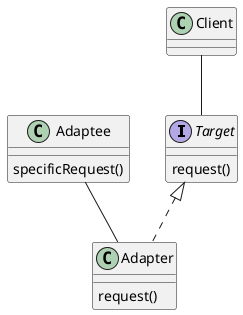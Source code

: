 @startuml

interface Target {
	{method} request()
}

class Client {
}

class Adapter {
	{method} request()
}

class Adaptee {
	{method} specificRequest()
}

Client -- Target
Target <|.. Adapter
Adaptee -- Adapter


@enduml

